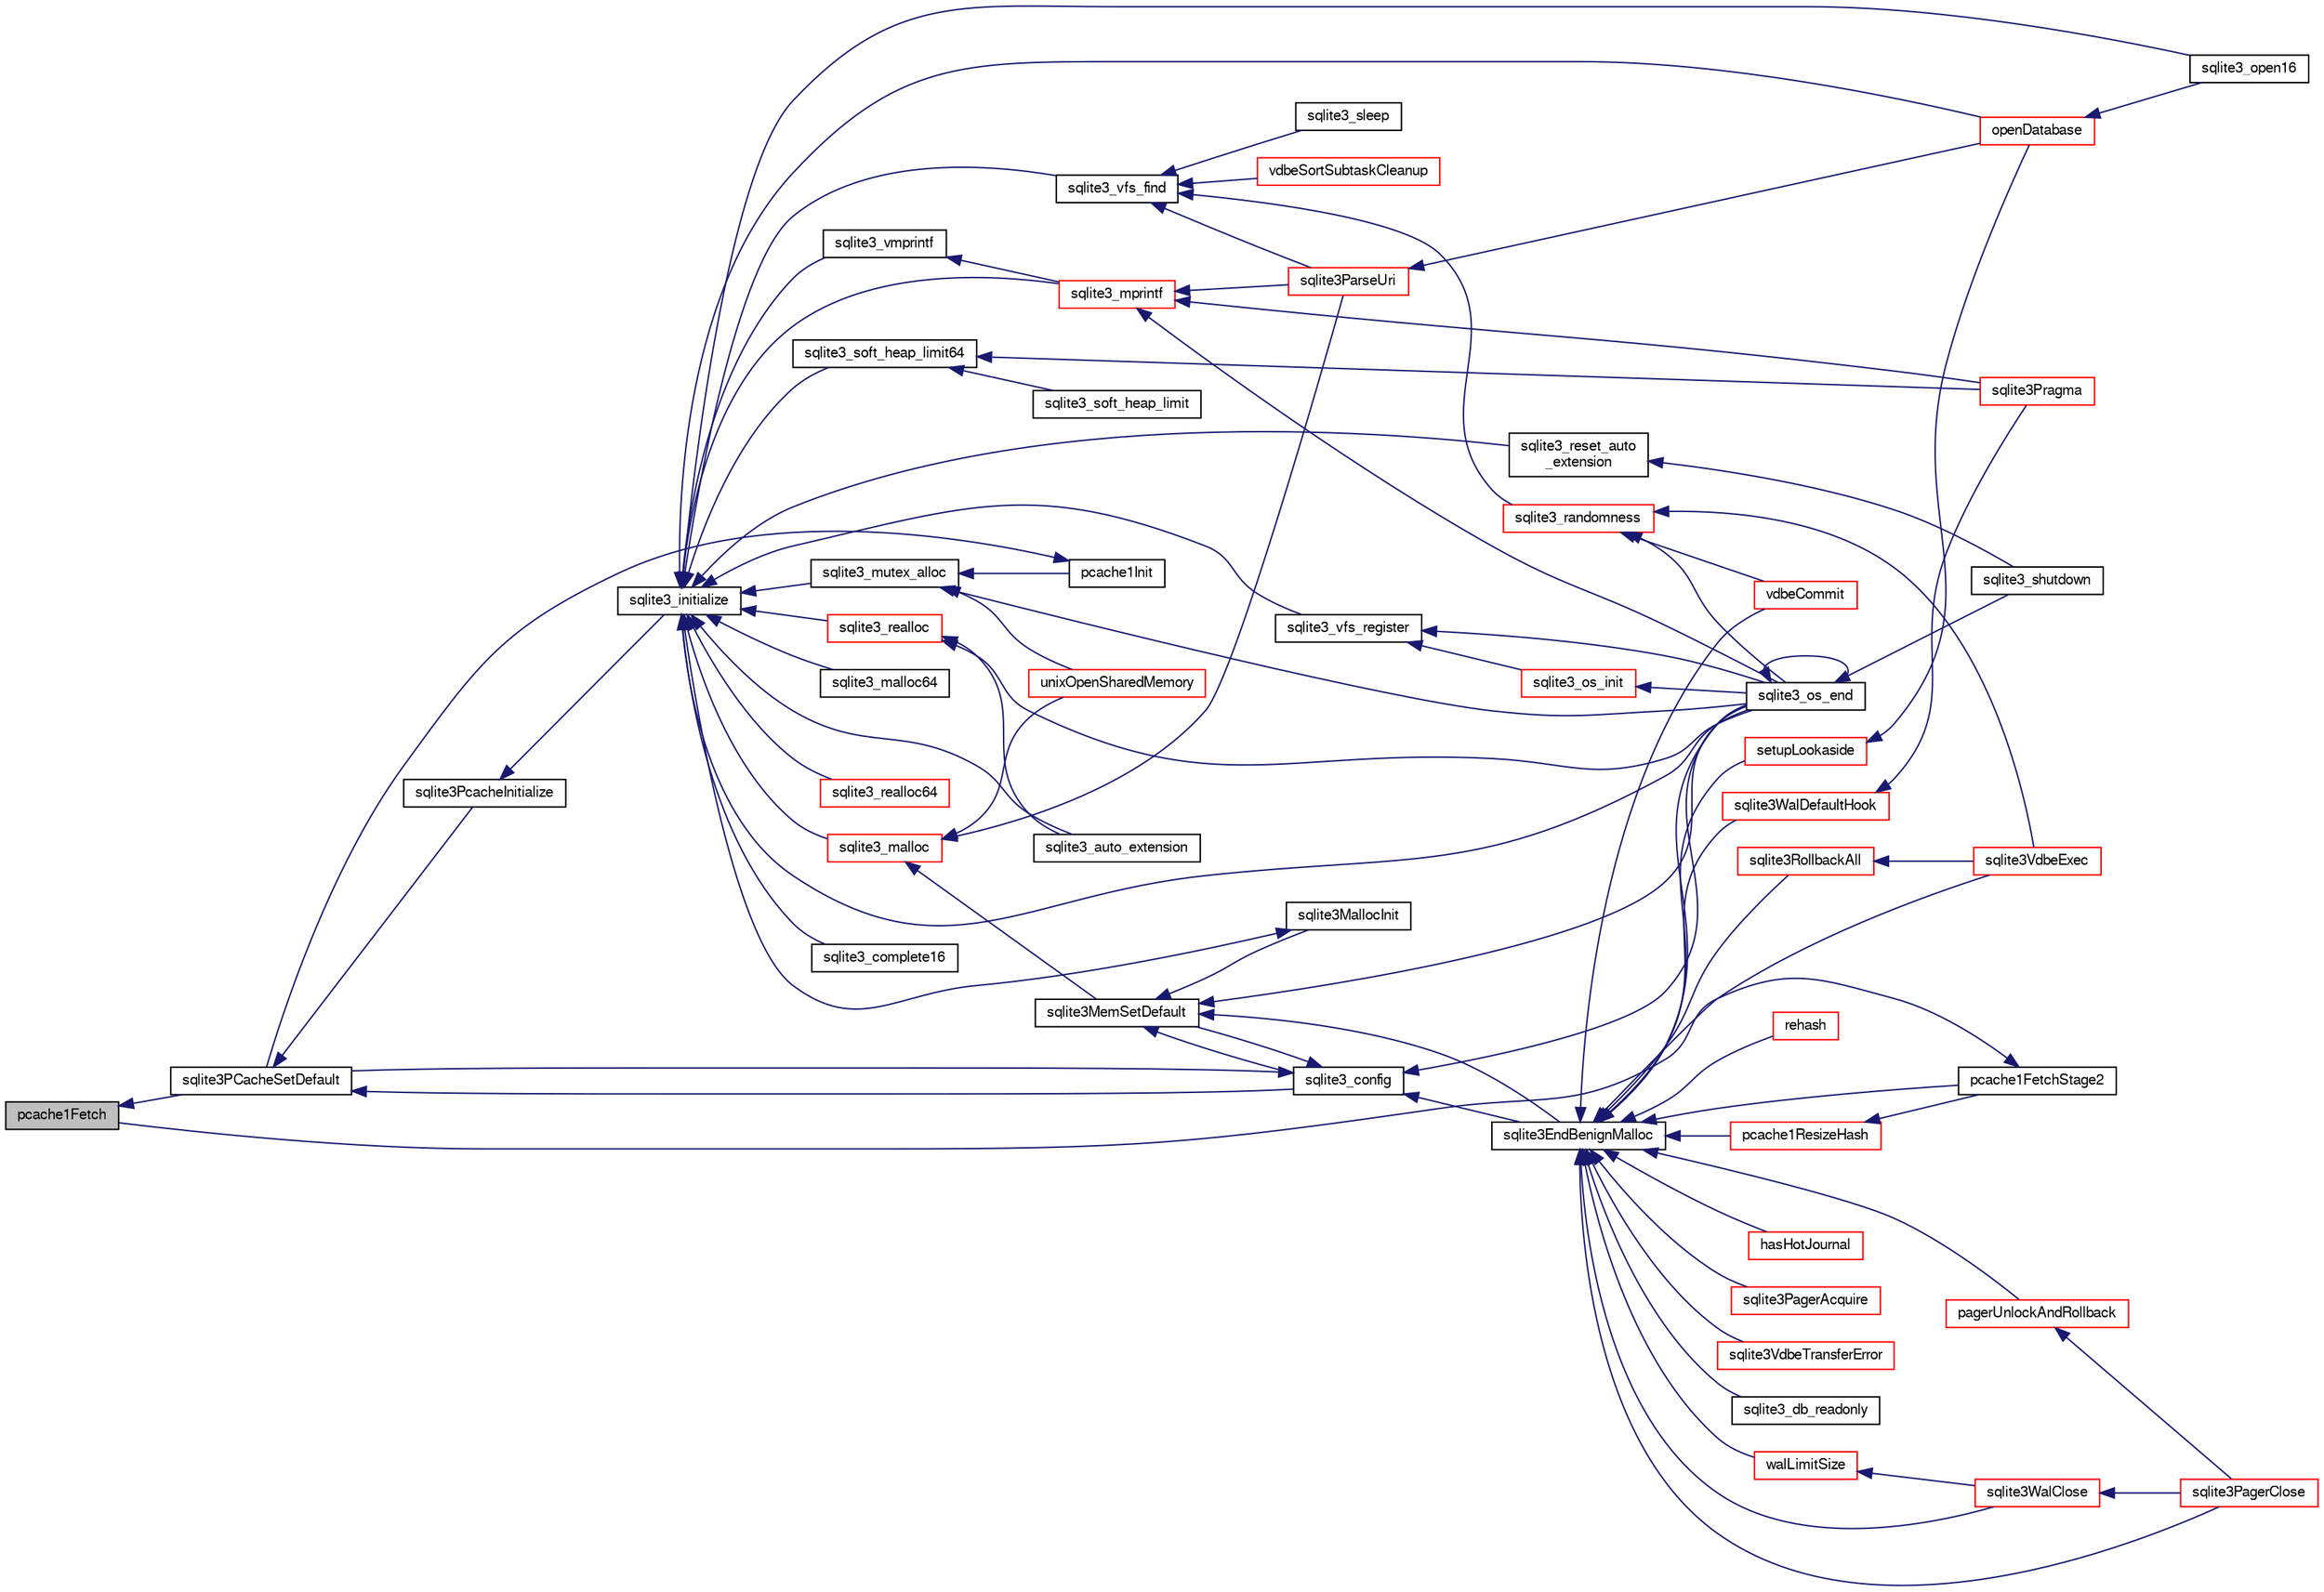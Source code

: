 digraph "pcache1Fetch"
{
  edge [fontname="FreeSans",fontsize="10",labelfontname="FreeSans",labelfontsize="10"];
  node [fontname="FreeSans",fontsize="10",shape=record];
  rankdir="LR";
  Node222433 [label="pcache1Fetch",height=0.2,width=0.4,color="black", fillcolor="grey75", style="filled", fontcolor="black"];
  Node222433 -> Node222434 [dir="back",color="midnightblue",fontsize="10",style="solid",fontname="FreeSans"];
  Node222434 [label="sqlite3PCacheSetDefault",height=0.2,width=0.4,color="black", fillcolor="white", style="filled",URL="$sqlite3_8c.html#a91974afe7709a742451438556ee0c70c"];
  Node222434 -> Node222435 [dir="back",color="midnightblue",fontsize="10",style="solid",fontname="FreeSans"];
  Node222435 [label="sqlite3PcacheInitialize",height=0.2,width=0.4,color="black", fillcolor="white", style="filled",URL="$sqlite3_8c.html#a2902c61ddc88bea002c4d69fe4052b1f"];
  Node222435 -> Node222436 [dir="back",color="midnightblue",fontsize="10",style="solid",fontname="FreeSans"];
  Node222436 [label="sqlite3_initialize",height=0.2,width=0.4,color="black", fillcolor="white", style="filled",URL="$sqlite3_8h.html#ab0c0ee2d5d4cf8b28e9572296a8861df"];
  Node222436 -> Node222437 [dir="back",color="midnightblue",fontsize="10",style="solid",fontname="FreeSans"];
  Node222437 [label="sqlite3_vfs_find",height=0.2,width=0.4,color="black", fillcolor="white", style="filled",URL="$sqlite3_8h.html#ac201a26de3dfa1d6deb8069eb8d95627"];
  Node222437 -> Node222438 [dir="back",color="midnightblue",fontsize="10",style="solid",fontname="FreeSans"];
  Node222438 [label="sqlite3_randomness",height=0.2,width=0.4,color="red", fillcolor="white", style="filled",URL="$sqlite3_8h.html#aa452ad88657d4606e137b09c4e9315c7"];
  Node222438 -> Node222443 [dir="back",color="midnightblue",fontsize="10",style="solid",fontname="FreeSans"];
  Node222443 [label="sqlite3_os_end",height=0.2,width=0.4,color="black", fillcolor="white", style="filled",URL="$sqlite3_8h.html#a2288c95881ecca13d994e42b6a958906"];
  Node222443 -> Node222443 [dir="back",color="midnightblue",fontsize="10",style="solid",fontname="FreeSans"];
  Node222443 -> Node222444 [dir="back",color="midnightblue",fontsize="10",style="solid",fontname="FreeSans"];
  Node222444 [label="sqlite3_shutdown",height=0.2,width=0.4,color="black", fillcolor="white", style="filled",URL="$sqlite3_8h.html#aeaf9947fe863ba3d3aca061475e3af2e"];
  Node222438 -> Node222721 [dir="back",color="midnightblue",fontsize="10",style="solid",fontname="FreeSans"];
  Node222721 [label="vdbeCommit",height=0.2,width=0.4,color="red", fillcolor="white", style="filled",URL="$sqlite3_8c.html#a5d7f1e0625451b987728f600cfe1b92d"];
  Node222438 -> Node222452 [dir="back",color="midnightblue",fontsize="10",style="solid",fontname="FreeSans"];
  Node222452 [label="sqlite3VdbeExec",height=0.2,width=0.4,color="red", fillcolor="white", style="filled",URL="$sqlite3_8c.html#a8ce40a614bdc56719c4d642b1e4dfb21"];
  Node222437 -> Node222842 [dir="back",color="midnightblue",fontsize="10",style="solid",fontname="FreeSans"];
  Node222842 [label="vdbeSortSubtaskCleanup",height=0.2,width=0.4,color="red", fillcolor="white", style="filled",URL="$sqlite3_8c.html#abc8ce4c3ef58cc10f5b27642aab32b30"];
  Node222437 -> Node222845 [dir="back",color="midnightblue",fontsize="10",style="solid",fontname="FreeSans"];
  Node222845 [label="sqlite3ParseUri",height=0.2,width=0.4,color="red", fillcolor="white", style="filled",URL="$sqlite3_8c.html#aaa912f29a67460d8b2186c97056e8767"];
  Node222845 -> Node222687 [dir="back",color="midnightblue",fontsize="10",style="solid",fontname="FreeSans"];
  Node222687 [label="openDatabase",height=0.2,width=0.4,color="red", fillcolor="white", style="filled",URL="$sqlite3_8c.html#a6a9c3bc3a64234e863413f41db473758"];
  Node222687 -> Node222690 [dir="back",color="midnightblue",fontsize="10",style="solid",fontname="FreeSans"];
  Node222690 [label="sqlite3_open16",height=0.2,width=0.4,color="black", fillcolor="white", style="filled",URL="$sqlite3_8h.html#adbc401bb96713f32e553db32f6f3ca33"];
  Node222437 -> Node222846 [dir="back",color="midnightblue",fontsize="10",style="solid",fontname="FreeSans"];
  Node222846 [label="sqlite3_sleep",height=0.2,width=0.4,color="black", fillcolor="white", style="filled",URL="$sqlite3_8h.html#ad0c133ddbbecb6433f3c6ebef8966efa"];
  Node222436 -> Node222847 [dir="back",color="midnightblue",fontsize="10",style="solid",fontname="FreeSans"];
  Node222847 [label="sqlite3_vfs_register",height=0.2,width=0.4,color="black", fillcolor="white", style="filled",URL="$sqlite3_8h.html#a7184b289ccd4c4c7200589137d88c4ae"];
  Node222847 -> Node222848 [dir="back",color="midnightblue",fontsize="10",style="solid",fontname="FreeSans"];
  Node222848 [label="sqlite3_os_init",height=0.2,width=0.4,color="red", fillcolor="white", style="filled",URL="$sqlite3_8h.html#acebc2290d00a32d3afe2361f2979038b"];
  Node222848 -> Node222443 [dir="back",color="midnightblue",fontsize="10",style="solid",fontname="FreeSans"];
  Node222847 -> Node222443 [dir="back",color="midnightblue",fontsize="10",style="solid",fontname="FreeSans"];
  Node222436 -> Node222850 [dir="back",color="midnightblue",fontsize="10",style="solid",fontname="FreeSans"];
  Node222850 [label="sqlite3_mutex_alloc",height=0.2,width=0.4,color="black", fillcolor="white", style="filled",URL="$sqlite3_8h.html#aa3f89418cd18e99596435c958b29b650"];
  Node222850 -> Node222851 [dir="back",color="midnightblue",fontsize="10",style="solid",fontname="FreeSans"];
  Node222851 [label="unixOpenSharedMemory",height=0.2,width=0.4,color="red", fillcolor="white", style="filled",URL="$sqlite3_8c.html#a30775afa2e08ca6ddc7853326afed7c7"];
  Node222850 -> Node222443 [dir="back",color="midnightblue",fontsize="10",style="solid",fontname="FreeSans"];
  Node222850 -> Node222853 [dir="back",color="midnightblue",fontsize="10",style="solid",fontname="FreeSans"];
  Node222853 [label="pcache1Init",height=0.2,width=0.4,color="black", fillcolor="white", style="filled",URL="$sqlite3_8c.html#a05e9c1daf3dd812db1d769b69b20e069"];
  Node222853 -> Node222434 [dir="back",color="midnightblue",fontsize="10",style="solid",fontname="FreeSans"];
  Node222436 -> Node222854 [dir="back",color="midnightblue",fontsize="10",style="solid",fontname="FreeSans"];
  Node222854 [label="sqlite3_soft_heap_limit64",height=0.2,width=0.4,color="black", fillcolor="white", style="filled",URL="$sqlite3_8h.html#ab37b3a4d1652e3acb2c43d1252e6b852"];
  Node222854 -> Node222855 [dir="back",color="midnightblue",fontsize="10",style="solid",fontname="FreeSans"];
  Node222855 [label="sqlite3_soft_heap_limit",height=0.2,width=0.4,color="black", fillcolor="white", style="filled",URL="$sqlite3_8h.html#a18c3472581de3072201723e798524fdc"];
  Node222854 -> Node222530 [dir="back",color="midnightblue",fontsize="10",style="solid",fontname="FreeSans"];
  Node222530 [label="sqlite3Pragma",height=0.2,width=0.4,color="red", fillcolor="white", style="filled",URL="$sqlite3_8c.html#a111391370f58f8e6a6eca51fd34d62ed"];
  Node222436 -> Node222856 [dir="back",color="midnightblue",fontsize="10",style="solid",fontname="FreeSans"];
  Node222856 [label="sqlite3_malloc",height=0.2,width=0.4,color="red", fillcolor="white", style="filled",URL="$sqlite3_8h.html#a510e31845345737f17d86ce0b2328356"];
  Node222856 -> Node222857 [dir="back",color="midnightblue",fontsize="10",style="solid",fontname="FreeSans"];
  Node222857 [label="sqlite3MemSetDefault",height=0.2,width=0.4,color="black", fillcolor="white", style="filled",URL="$sqlite3_8c.html#a162fbfd727e92c5f8f72625b5ff62549"];
  Node222857 -> Node222858 [dir="back",color="midnightblue",fontsize="10",style="solid",fontname="FreeSans"];
  Node222858 [label="sqlite3EndBenignMalloc",height=0.2,width=0.4,color="black", fillcolor="white", style="filled",URL="$sqlite3_8c.html#a4582127cc64d483dc66c7acf9d8d8fbb"];
  Node222858 -> Node222859 [dir="back",color="midnightblue",fontsize="10",style="solid",fontname="FreeSans"];
  Node222859 [label="rehash",height=0.2,width=0.4,color="red", fillcolor="white", style="filled",URL="$sqlite3_8c.html#a4851529638f6c7af16239ee6e2dcc628"];
  Node222858 -> Node222443 [dir="back",color="midnightblue",fontsize="10",style="solid",fontname="FreeSans"];
  Node222858 -> Node222908 [dir="back",color="midnightblue",fontsize="10",style="solid",fontname="FreeSans"];
  Node222908 [label="pcache1ResizeHash",height=0.2,width=0.4,color="red", fillcolor="white", style="filled",URL="$sqlite3_8c.html#a7795922581c79a689c6e954dad69c037"];
  Node222908 -> Node222910 [dir="back",color="midnightblue",fontsize="10",style="solid",fontname="FreeSans"];
  Node222910 [label="pcache1FetchStage2",height=0.2,width=0.4,color="black", fillcolor="white", style="filled",URL="$sqlite3_8c.html#a30a4ee80ec88f9eb4ade1424d99585b5"];
  Node222910 -> Node222433 [dir="back",color="midnightblue",fontsize="10",style="solid",fontname="FreeSans"];
  Node222858 -> Node222910 [dir="back",color="midnightblue",fontsize="10",style="solid",fontname="FreeSans"];
  Node222858 -> Node222792 [dir="back",color="midnightblue",fontsize="10",style="solid",fontname="FreeSans"];
  Node222792 [label="pagerUnlockAndRollback",height=0.2,width=0.4,color="red", fillcolor="white", style="filled",URL="$sqlite3_8c.html#a02d96b7bf62c3b13ba905d168914518c"];
  Node222792 -> Node222793 [dir="back",color="midnightblue",fontsize="10",style="solid",fontname="FreeSans"];
  Node222793 [label="sqlite3PagerClose",height=0.2,width=0.4,color="red", fillcolor="white", style="filled",URL="$sqlite3_8c.html#af94b1f96b60689fd09422cce2c85f53f"];
  Node222858 -> Node222793 [dir="back",color="midnightblue",fontsize="10",style="solid",fontname="FreeSans"];
  Node222858 -> Node222911 [dir="back",color="midnightblue",fontsize="10",style="solid",fontname="FreeSans"];
  Node222911 [label="hasHotJournal",height=0.2,width=0.4,color="red", fillcolor="white", style="filled",URL="$sqlite3_8c.html#a875dc699b7a0e8ab6ba19170e5096d5e"];
  Node222858 -> Node222795 [dir="back",color="midnightblue",fontsize="10",style="solid",fontname="FreeSans"];
  Node222795 [label="sqlite3PagerAcquire",height=0.2,width=0.4,color="red", fillcolor="white", style="filled",URL="$sqlite3_8c.html#a22a53daafd2bd778cda390312651f994"];
  Node222858 -> Node222912 [dir="back",color="midnightblue",fontsize="10",style="solid",fontname="FreeSans"];
  Node222912 [label="walLimitSize",height=0.2,width=0.4,color="red", fillcolor="white", style="filled",URL="$sqlite3_8c.html#a7d814227c8fb4a3441c42e9f2fdade3b"];
  Node222912 -> Node222913 [dir="back",color="midnightblue",fontsize="10",style="solid",fontname="FreeSans"];
  Node222913 [label="sqlite3WalClose",height=0.2,width=0.4,color="red", fillcolor="white", style="filled",URL="$sqlite3_8c.html#abfd7d36ec6ea41ecb2717dd4c6b0571e"];
  Node222913 -> Node222793 [dir="back",color="midnightblue",fontsize="10",style="solid",fontname="FreeSans"];
  Node222858 -> Node222913 [dir="back",color="midnightblue",fontsize="10",style="solid",fontname="FreeSans"];
  Node222858 -> Node222721 [dir="back",color="midnightblue",fontsize="10",style="solid",fontname="FreeSans"];
  Node222858 -> Node222915 [dir="back",color="midnightblue",fontsize="10",style="solid",fontname="FreeSans"];
  Node222915 [label="sqlite3VdbeTransferError",height=0.2,width=0.4,color="red", fillcolor="white", style="filled",URL="$sqlite3_8c.html#aaf4a567b51602bb6d7bb150e6c72de69"];
  Node222858 -> Node222452 [dir="back",color="midnightblue",fontsize="10",style="solid",fontname="FreeSans"];
  Node222858 -> Node222916 [dir="back",color="midnightblue",fontsize="10",style="solid",fontname="FreeSans"];
  Node222916 [label="setupLookaside",height=0.2,width=0.4,color="red", fillcolor="white", style="filled",URL="$sqlite3_8c.html#a83e30e8059c0e1a0537a569a91ce81e5"];
  Node222916 -> Node222687 [dir="back",color="midnightblue",fontsize="10",style="solid",fontname="FreeSans"];
  Node222858 -> Node222670 [dir="back",color="midnightblue",fontsize="10",style="solid",fontname="FreeSans"];
  Node222670 [label="sqlite3RollbackAll",height=0.2,width=0.4,color="red", fillcolor="white", style="filled",URL="$sqlite3_8c.html#ad902dd388d73208539f557962e3fe6bb"];
  Node222670 -> Node222452 [dir="back",color="midnightblue",fontsize="10",style="solid",fontname="FreeSans"];
  Node222858 -> Node222918 [dir="back",color="midnightblue",fontsize="10",style="solid",fontname="FreeSans"];
  Node222918 [label="sqlite3WalDefaultHook",height=0.2,width=0.4,color="red", fillcolor="white", style="filled",URL="$sqlite3_8c.html#a4a9ed7c3fcab46b3d82eb79ede8c4f77"];
  Node222918 -> Node222530 [dir="back",color="midnightblue",fontsize="10",style="solid",fontname="FreeSans"];
  Node222858 -> Node222920 [dir="back",color="midnightblue",fontsize="10",style="solid",fontname="FreeSans"];
  Node222920 [label="sqlite3_db_readonly",height=0.2,width=0.4,color="black", fillcolor="white", style="filled",URL="$sqlite3_8h.html#a96c378e7022e7a8a375e23f7fc662cdd"];
  Node222857 -> Node222921 [dir="back",color="midnightblue",fontsize="10",style="solid",fontname="FreeSans"];
  Node222921 [label="sqlite3MallocInit",height=0.2,width=0.4,color="black", fillcolor="white", style="filled",URL="$sqlite3_8c.html#a9e06f9e7cad0d83ce80ab493c9533552"];
  Node222921 -> Node222436 [dir="back",color="midnightblue",fontsize="10",style="solid",fontname="FreeSans"];
  Node222857 -> Node222443 [dir="back",color="midnightblue",fontsize="10",style="solid",fontname="FreeSans"];
  Node222857 -> Node222922 [dir="back",color="midnightblue",fontsize="10",style="solid",fontname="FreeSans"];
  Node222922 [label="sqlite3_config",height=0.2,width=0.4,color="black", fillcolor="white", style="filled",URL="$sqlite3_8h.html#a74ad420b6f26bc06a04ff6ecec8a8c91"];
  Node222922 -> Node222858 [dir="back",color="midnightblue",fontsize="10",style="solid",fontname="FreeSans"];
  Node222922 -> Node222857 [dir="back",color="midnightblue",fontsize="10",style="solid",fontname="FreeSans"];
  Node222922 -> Node222443 [dir="back",color="midnightblue",fontsize="10",style="solid",fontname="FreeSans"];
  Node222922 -> Node222434 [dir="back",color="midnightblue",fontsize="10",style="solid",fontname="FreeSans"];
  Node222856 -> Node222851 [dir="back",color="midnightblue",fontsize="10",style="solid",fontname="FreeSans"];
  Node222856 -> Node222845 [dir="back",color="midnightblue",fontsize="10",style="solid",fontname="FreeSans"];
  Node222436 -> Node223190 [dir="back",color="midnightblue",fontsize="10",style="solid",fontname="FreeSans"];
  Node223190 [label="sqlite3_malloc64",height=0.2,width=0.4,color="black", fillcolor="white", style="filled",URL="$sqlite3_8h.html#a12b7ee85e539ea28c130c5c75b96a82a"];
  Node222436 -> Node223191 [dir="back",color="midnightblue",fontsize="10",style="solid",fontname="FreeSans"];
  Node223191 [label="sqlite3_realloc",height=0.2,width=0.4,color="red", fillcolor="white", style="filled",URL="$sqlite3_8h.html#a627f0eeface58024ef47403d8cc76b35"];
  Node223191 -> Node222443 [dir="back",color="midnightblue",fontsize="10",style="solid",fontname="FreeSans"];
  Node223191 -> Node223207 [dir="back",color="midnightblue",fontsize="10",style="solid",fontname="FreeSans"];
  Node223207 [label="sqlite3_auto_extension",height=0.2,width=0.4,color="black", fillcolor="white", style="filled",URL="$sqlite3_8h.html#a85a95b45e94f6bcd52aa39b6acdb36d7"];
  Node222436 -> Node223209 [dir="back",color="midnightblue",fontsize="10",style="solid",fontname="FreeSans"];
  Node223209 [label="sqlite3_realloc64",height=0.2,width=0.4,color="red", fillcolor="white", style="filled",URL="$sqlite3_8h.html#afe88c85e9f864a3fd92941cad197245d"];
  Node222436 -> Node222997 [dir="back",color="midnightblue",fontsize="10",style="solid",fontname="FreeSans"];
  Node222997 [label="sqlite3_vmprintf",height=0.2,width=0.4,color="black", fillcolor="white", style="filled",URL="$sqlite3_8h.html#ac240de67ddf003828f16a6d9dd3fa3ca"];
  Node222997 -> Node222998 [dir="back",color="midnightblue",fontsize="10",style="solid",fontname="FreeSans"];
  Node222998 [label="sqlite3_mprintf",height=0.2,width=0.4,color="red", fillcolor="white", style="filled",URL="$sqlite3_8h.html#a9533933e57f7ccbb48c32041ce3a8862"];
  Node222998 -> Node222443 [dir="back",color="midnightblue",fontsize="10",style="solid",fontname="FreeSans"];
  Node222998 -> Node222530 [dir="back",color="midnightblue",fontsize="10",style="solid",fontname="FreeSans"];
  Node222998 -> Node222845 [dir="back",color="midnightblue",fontsize="10",style="solid",fontname="FreeSans"];
  Node222436 -> Node222998 [dir="back",color="midnightblue",fontsize="10",style="solid",fontname="FreeSans"];
  Node222436 -> Node222443 [dir="back",color="midnightblue",fontsize="10",style="solid",fontname="FreeSans"];
  Node222436 -> Node223207 [dir="back",color="midnightblue",fontsize="10",style="solid",fontname="FreeSans"];
  Node222436 -> Node223309 [dir="back",color="midnightblue",fontsize="10",style="solid",fontname="FreeSans"];
  Node223309 [label="sqlite3_reset_auto\l_extension",height=0.2,width=0.4,color="black", fillcolor="white", style="filled",URL="$sqlite3_8h.html#ac33f4064ae6690cada7bdc89e8153ffc"];
  Node223309 -> Node222444 [dir="back",color="midnightblue",fontsize="10",style="solid",fontname="FreeSans"];
  Node222436 -> Node223174 [dir="back",color="midnightblue",fontsize="10",style="solid",fontname="FreeSans"];
  Node223174 [label="sqlite3_complete16",height=0.2,width=0.4,color="black", fillcolor="white", style="filled",URL="$sqlite3_8h.html#a3260341c2ef82787acca48414a1d03a1"];
  Node222436 -> Node222687 [dir="back",color="midnightblue",fontsize="10",style="solid",fontname="FreeSans"];
  Node222436 -> Node222690 [dir="back",color="midnightblue",fontsize="10",style="solid",fontname="FreeSans"];
  Node222434 -> Node222922 [dir="back",color="midnightblue",fontsize="10",style="solid",fontname="FreeSans"];
}
